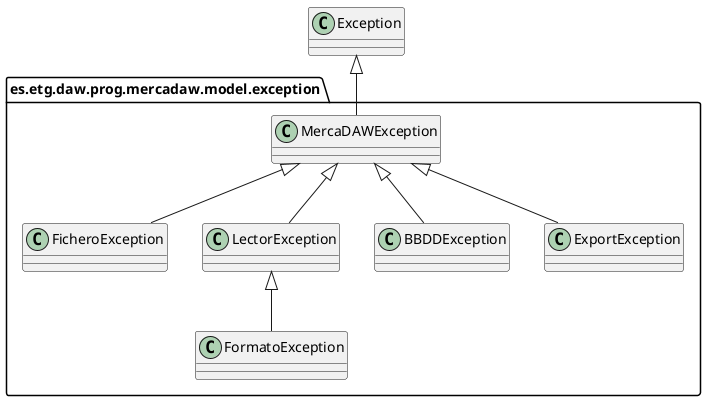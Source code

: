 @startuml exception
set separator none

class Exception{

}

package es.etg.daw.prog.mercadaw.model.exception{
    

    class MercaDAWException{

    }

    class FicheroException{

    }
    
    class LectorException{

    }

    class FormatoException{

    }

    class BBDDException{

    }

    class ExportException{

    }
}




Exception <|-- MercaDAWException 
    MercaDAWException <|-- LectorException
        LectorException <|--FormatoException
    MercaDAWException <|-- FicheroException
    MercaDAWException <|-- ExportException
    MercaDAWException <|-- BBDDException


@enduml 

